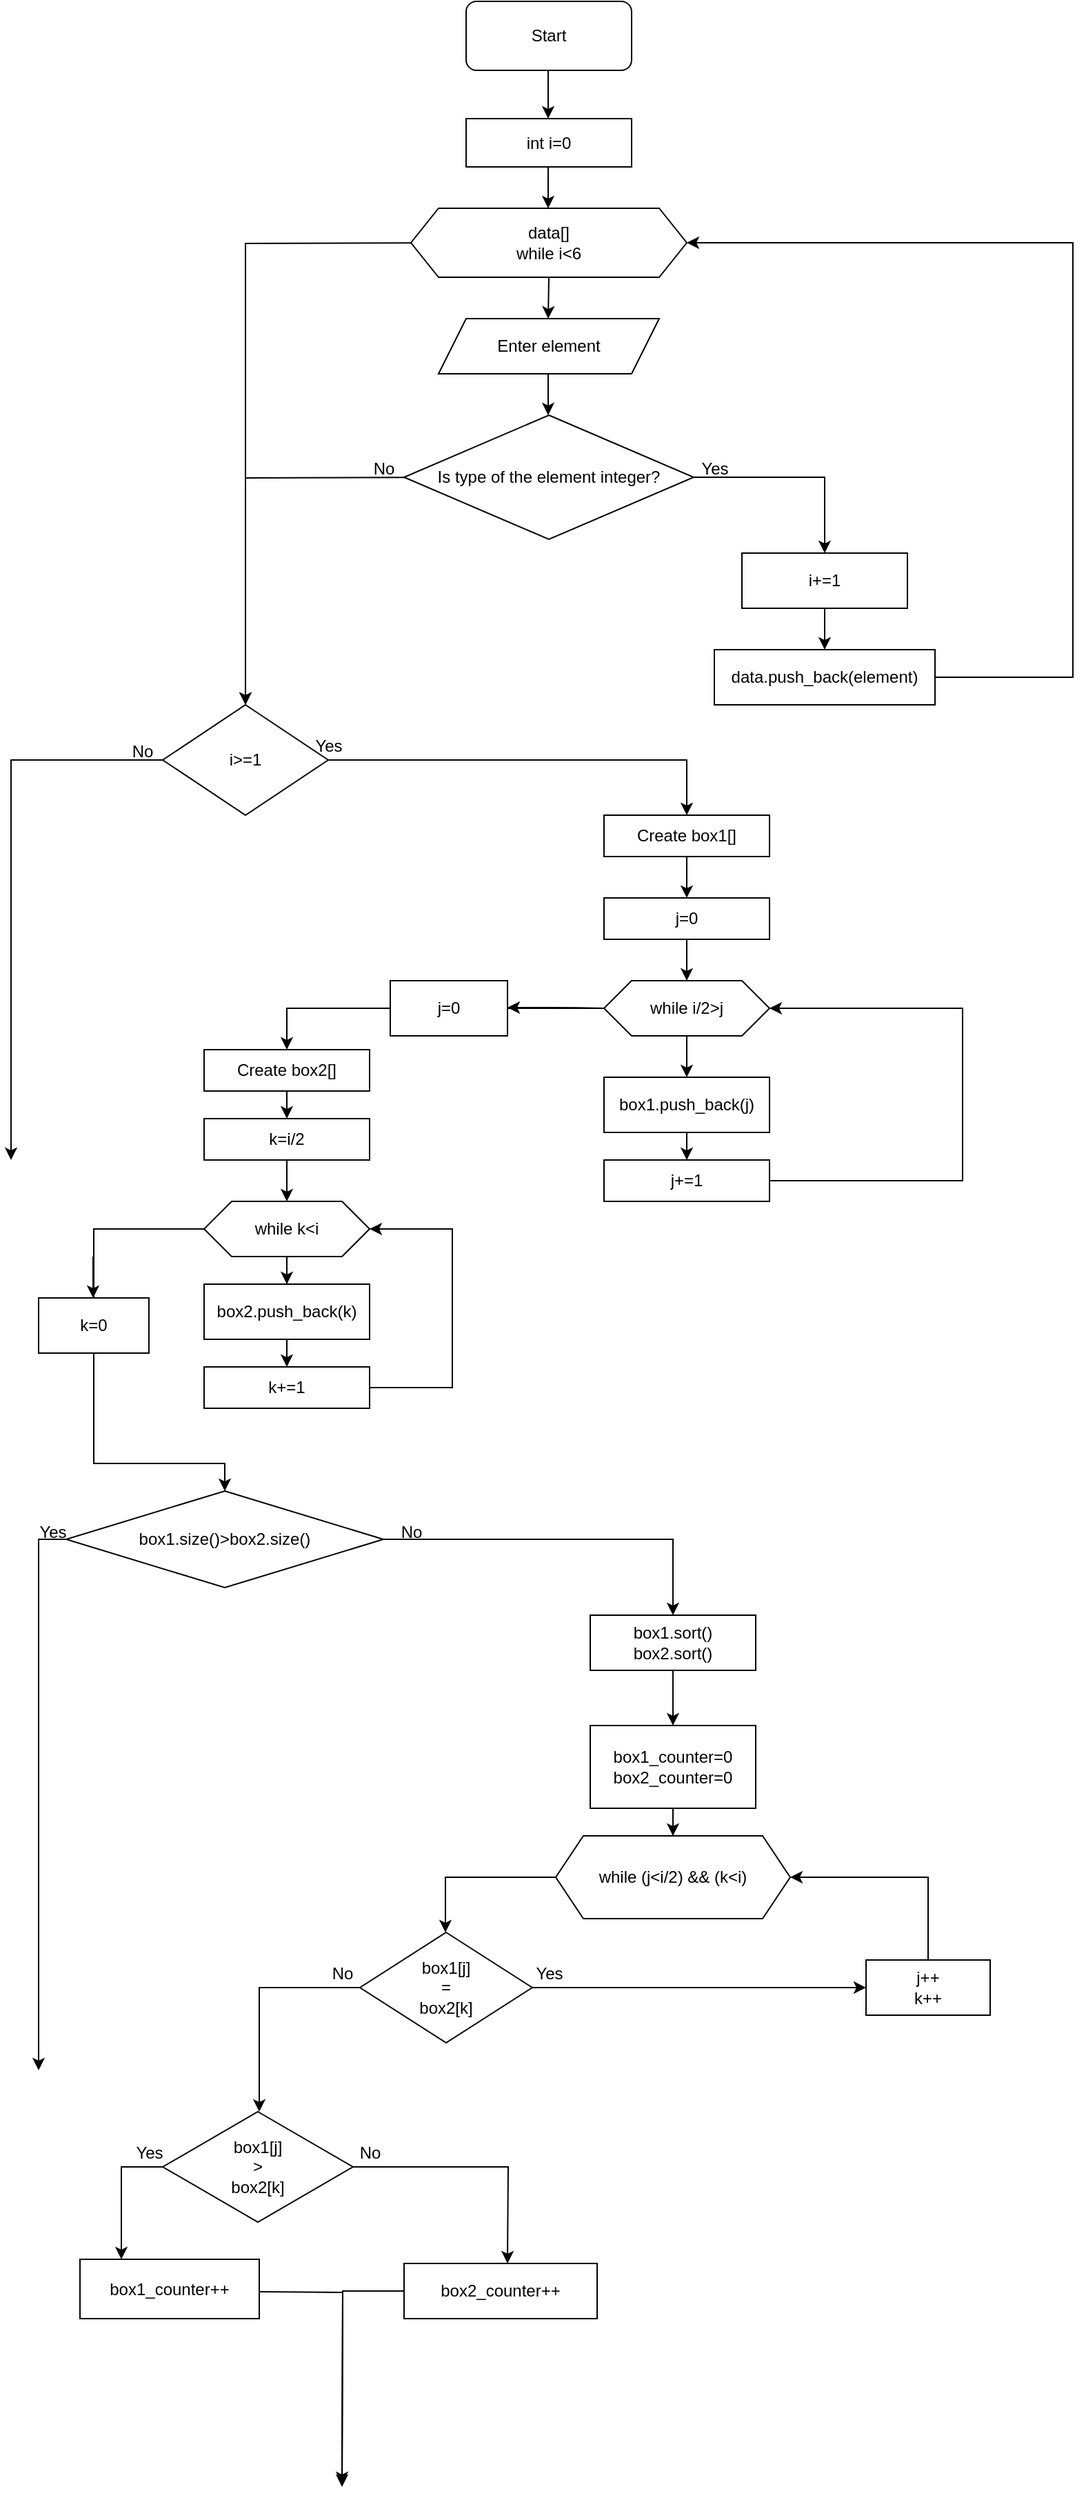 <mxfile version="13.9.2" type="github">
  <diagram id="Z-b5cAyWAyKYfnYbo3Bn" name="Page-1">
    <mxGraphModel dx="1355" dy="764" grid="1" gridSize="10" guides="1" tooltips="1" connect="1" arrows="1" fold="1" page="1" pageScale="1" pageWidth="827" pageHeight="1169" math="0" shadow="0">
      <root>
        <mxCell id="0" />
        <mxCell id="1" parent="0" />
        <mxCell id="ooC6lOKoOg2Yj1UFIcr8-2" value="Start" style="rounded=1;whiteSpace=wrap;html=1;strokeColor=#000000;" parent="1" vertex="1">
          <mxGeometry x="387" y="50" width="120" height="50" as="geometry" />
        </mxCell>
        <mxCell id="ooC6lOKoOg2Yj1UFIcr8-4" value="" style="endArrow=classic;html=1;" parent="1" edge="1">
          <mxGeometry width="50" height="50" relative="1" as="geometry">
            <mxPoint x="446.5" y="115" as="sourcePoint" />
            <mxPoint x="446.5" y="135" as="targetPoint" />
            <Array as="points">
              <mxPoint x="446.5" y="95" />
            </Array>
          </mxGeometry>
        </mxCell>
        <mxCell id="KGL0aR0b3lEQFyuyE3_W-6" style="edgeStyle=orthogonalEdgeStyle;rounded=0;orthogonalLoop=1;jettySize=auto;html=1;entryX=0.5;entryY=0;entryDx=0;entryDy=0;" parent="1" target="KGL0aR0b3lEQFyuyE3_W-7" edge="1">
          <mxGeometry relative="1" as="geometry">
            <mxPoint x="227" y="450" as="targetPoint" />
            <mxPoint x="387" y="225" as="sourcePoint" />
          </mxGeometry>
        </mxCell>
        <mxCell id="ooC6lOKoOg2Yj1UFIcr8-5" value="&lt;div&gt;&lt;br&gt;&lt;/div&gt;&lt;div&gt;data[]&lt;/div&gt;&lt;div&gt;while i&amp;lt;6&lt;br&gt;&lt;/div&gt;&lt;div&gt;&lt;br&gt;&lt;/div&gt;" style="shape=hexagon;perimeter=hexagonPerimeter2;whiteSpace=wrap;html=1;fixedSize=1;strokeColor=#000000;size=20;align=center;spacing=2;labelPosition=center;verticalLabelPosition=middle;verticalAlign=middle;" parent="1" vertex="1">
          <mxGeometry x="347" y="200" width="200" height="50" as="geometry" />
        </mxCell>
        <mxCell id="ooC6lOKoOg2Yj1UFIcr8-6" value="int i=0" style="rounded=0;whiteSpace=wrap;html=1;strokeColor=#000000;" parent="1" vertex="1">
          <mxGeometry x="387" y="135" width="120" height="35" as="geometry" />
        </mxCell>
        <mxCell id="ooC6lOKoOg2Yj1UFIcr8-10" value="" style="endArrow=classic;html=1;" parent="1" edge="1">
          <mxGeometry width="50" height="50" relative="1" as="geometry">
            <mxPoint x="446.5" y="170" as="sourcePoint" />
            <mxPoint x="446.5" y="200" as="targetPoint" />
            <Array as="points">
              <mxPoint x="446.5" y="200" />
            </Array>
          </mxGeometry>
        </mxCell>
        <mxCell id="ooC6lOKoOg2Yj1UFIcr8-11" value="Enter element" style="shape=parallelogram;perimeter=parallelogramPerimeter;whiteSpace=wrap;html=1;fixedSize=1;strokeColor=#000000;" parent="1" vertex="1">
          <mxGeometry x="367" y="280" width="160" height="40" as="geometry" />
        </mxCell>
        <mxCell id="ooC6lOKoOg2Yj1UFIcr8-13" value="" style="endArrow=classic;html=1;" parent="1" edge="1">
          <mxGeometry width="50" height="50" relative="1" as="geometry">
            <mxPoint x="447" y="250" as="sourcePoint" />
            <mxPoint x="446.5" y="280" as="targetPoint" />
          </mxGeometry>
        </mxCell>
        <mxCell id="KGL0aR0b3lEQFyuyE3_W-3" style="edgeStyle=orthogonalEdgeStyle;rounded=0;orthogonalLoop=1;jettySize=auto;html=1;entryX=0.5;entryY=0;entryDx=0;entryDy=0;" parent="1" target="KGL0aR0b3lEQFyuyE3_W-7" edge="1">
          <mxGeometry relative="1" as="geometry">
            <mxPoint x="227" y="450" as="targetPoint" />
            <mxPoint x="382" y="395" as="sourcePoint" />
          </mxGeometry>
        </mxCell>
        <mxCell id="KGL0aR0b3lEQFyuyE3_W-11" style="edgeStyle=orthogonalEdgeStyle;rounded=0;orthogonalLoop=1;jettySize=auto;html=1;exitX=1;exitY=0.5;exitDx=0;exitDy=0;" parent="1" source="ooC6lOKoOg2Yj1UFIcr8-15" target="KGL0aR0b3lEQFyuyE3_W-12" edge="1">
          <mxGeometry relative="1" as="geometry">
            <mxPoint x="667" y="460" as="targetPoint" />
          </mxGeometry>
        </mxCell>
        <mxCell id="ooC6lOKoOg2Yj1UFIcr8-15" value="Is type of the element integer?" style="rhombus;whiteSpace=wrap;html=1;strokeColor=#000000;" parent="1" vertex="1">
          <mxGeometry x="342" y="350" width="210" height="90" as="geometry" />
        </mxCell>
        <mxCell id="ooC6lOKoOg2Yj1UFIcr8-17" value="" style="endArrow=classic;html=1;" parent="1" edge="1">
          <mxGeometry width="50" height="50" relative="1" as="geometry">
            <mxPoint x="446.5" y="320" as="sourcePoint" />
            <mxPoint x="446.5" y="350" as="targetPoint" />
          </mxGeometry>
        </mxCell>
        <mxCell id="KGL0aR0b3lEQFyuyE3_W-9" style="edgeStyle=orthogonalEdgeStyle;rounded=0;orthogonalLoop=1;jettySize=auto;html=1;" parent="1" source="KGL0aR0b3lEQFyuyE3_W-7" edge="1">
          <mxGeometry relative="1" as="geometry">
            <mxPoint x="57" y="890" as="targetPoint" />
            <Array as="points">
              <mxPoint x="57" y="600" />
              <mxPoint x="57" y="870" />
            </Array>
          </mxGeometry>
        </mxCell>
        <mxCell id="KGL0aR0b3lEQFyuyE3_W-17" style="edgeStyle=orthogonalEdgeStyle;rounded=0;orthogonalLoop=1;jettySize=auto;html=1;" parent="1" source="KGL0aR0b3lEQFyuyE3_W-7" edge="1">
          <mxGeometry relative="1" as="geometry">
            <mxPoint x="547" y="640" as="targetPoint" />
            <Array as="points">
              <mxPoint x="547" y="600" />
            </Array>
          </mxGeometry>
        </mxCell>
        <mxCell id="KGL0aR0b3lEQFyuyE3_W-7" value="i&amp;gt;=1" style="rhombus;whiteSpace=wrap;html=1;align=center;" parent="1" vertex="1">
          <mxGeometry x="167" y="560" width="120" height="80" as="geometry" />
        </mxCell>
        <mxCell id="KGL0aR0b3lEQFyuyE3_W-8" value="No" style="text;html=1;align=center;verticalAlign=middle;resizable=0;points=[];autosize=1;" parent="1" vertex="1">
          <mxGeometry x="312" y="379" width="30" height="20" as="geometry" />
        </mxCell>
        <mxCell id="KGL0aR0b3lEQFyuyE3_W-10" value="No" style="text;html=1;align=center;verticalAlign=middle;resizable=0;points=[];autosize=1;" parent="1" vertex="1">
          <mxGeometry x="137" y="584" width="30" height="20" as="geometry" />
        </mxCell>
        <mxCell id="KGL0aR0b3lEQFyuyE3_W-13" style="edgeStyle=orthogonalEdgeStyle;rounded=0;orthogonalLoop=1;jettySize=auto;html=1;exitX=0.5;exitY=1;exitDx=0;exitDy=0;" parent="1" source="KGL0aR0b3lEQFyuyE3_W-12" edge="1">
          <mxGeometry relative="1" as="geometry">
            <mxPoint x="647" y="520" as="targetPoint" />
          </mxGeometry>
        </mxCell>
        <mxCell id="KGL0aR0b3lEQFyuyE3_W-12" value="i+=1" style="rounded=0;whiteSpace=wrap;html=1;" parent="1" vertex="1">
          <mxGeometry x="587" y="450" width="120" height="40" as="geometry" />
        </mxCell>
        <mxCell id="KGL0aR0b3lEQFyuyE3_W-15" style="edgeStyle=orthogonalEdgeStyle;rounded=0;orthogonalLoop=1;jettySize=auto;html=1;entryX=1;entryY=0.5;entryDx=0;entryDy=0;" parent="1" source="KGL0aR0b3lEQFyuyE3_W-14" target="ooC6lOKoOg2Yj1UFIcr8-5" edge="1">
          <mxGeometry relative="1" as="geometry">
            <mxPoint x="857" y="180" as="targetPoint" />
            <Array as="points">
              <mxPoint x="827" y="540" />
              <mxPoint x="827" y="225" />
            </Array>
          </mxGeometry>
        </mxCell>
        <mxCell id="KGL0aR0b3lEQFyuyE3_W-14" value="data.push_back(element)" style="rounded=0;whiteSpace=wrap;html=1;align=center;" parent="1" vertex="1">
          <mxGeometry x="567" y="520" width="160" height="40" as="geometry" />
        </mxCell>
        <mxCell id="P_6XiOEGU_nMjXpOql53-1" value="Yes" style="text;html=1;align=center;verticalAlign=middle;resizable=0;points=[];autosize=1;" parent="1" vertex="1">
          <mxGeometry x="267" y="580" width="40" height="20" as="geometry" />
        </mxCell>
        <mxCell id="P_6XiOEGU_nMjXpOql53-3" value="Yes" style="text;html=1;align=center;verticalAlign=middle;resizable=0;points=[];autosize=1;" parent="1" vertex="1">
          <mxGeometry x="547" y="379" width="40" height="20" as="geometry" />
        </mxCell>
        <mxCell id="P_6XiOEGU_nMjXpOql53-6" style="edgeStyle=orthogonalEdgeStyle;rounded=0;orthogonalLoop=1;jettySize=auto;html=1;" parent="1" source="P_6XiOEGU_nMjXpOql53-5" edge="1">
          <mxGeometry relative="1" as="geometry">
            <mxPoint x="547" y="700" as="targetPoint" />
          </mxGeometry>
        </mxCell>
        <mxCell id="P_6XiOEGU_nMjXpOql53-5" value="Create box1[]" style="rounded=0;whiteSpace=wrap;html=1;" parent="1" vertex="1">
          <mxGeometry x="487" y="640" width="120" height="30" as="geometry" />
        </mxCell>
        <mxCell id="P_6XiOEGU_nMjXpOql53-8" style="edgeStyle=orthogonalEdgeStyle;rounded=0;orthogonalLoop=1;jettySize=auto;html=1;" parent="1" source="P_6XiOEGU_nMjXpOql53-7" edge="1">
          <mxGeometry relative="1" as="geometry">
            <mxPoint x="547" y="760" as="targetPoint" />
          </mxGeometry>
        </mxCell>
        <mxCell id="P_6XiOEGU_nMjXpOql53-7" value="j=0" style="rounded=0;whiteSpace=wrap;html=1;" parent="1" vertex="1">
          <mxGeometry x="487" y="700" width="120" height="30" as="geometry" />
        </mxCell>
        <mxCell id="P_6XiOEGU_nMjXpOql53-12" style="edgeStyle=orthogonalEdgeStyle;rounded=0;orthogonalLoop=1;jettySize=auto;html=1;exitX=0.5;exitY=1;exitDx=0;exitDy=0;" parent="1" source="P_6XiOEGU_nMjXpOql53-10" edge="1">
          <mxGeometry relative="1" as="geometry">
            <mxPoint x="547" y="830" as="targetPoint" />
          </mxGeometry>
        </mxCell>
        <mxCell id="P_6XiOEGU_nMjXpOql53-17" style="edgeStyle=orthogonalEdgeStyle;rounded=0;orthogonalLoop=1;jettySize=auto;html=1;exitX=0;exitY=0.5;exitDx=0;exitDy=0;" parent="1" source="P_6XiOEGU_nMjXpOql53-10" target="P_6XiOEGU_nMjXpOql53-18" edge="1">
          <mxGeometry relative="1" as="geometry">
            <mxPoint x="257" y="830" as="targetPoint" />
            <mxPoint x="427" y="780" as="sourcePoint" />
          </mxGeometry>
        </mxCell>
        <mxCell id="P_6XiOEGU_nMjXpOql53-10" value="while i/2&amp;gt;j" style="shape=hexagon;perimeter=hexagonPerimeter2;whiteSpace=wrap;html=1;fixedSize=1;" parent="1" vertex="1">
          <mxGeometry x="487" y="760" width="120" height="40" as="geometry" />
        </mxCell>
        <mxCell id="P_6XiOEGU_nMjXpOql53-14" style="edgeStyle=orthogonalEdgeStyle;rounded=0;orthogonalLoop=1;jettySize=auto;html=1;" parent="1" source="P_6XiOEGU_nMjXpOql53-13" target="P_6XiOEGU_nMjXpOql53-15" edge="1">
          <mxGeometry relative="1" as="geometry">
            <mxPoint x="547" y="900" as="targetPoint" />
          </mxGeometry>
        </mxCell>
        <mxCell id="P_6XiOEGU_nMjXpOql53-13" value="box1.push_back(j)" style="rounded=0;whiteSpace=wrap;html=1;" parent="1" vertex="1">
          <mxGeometry x="487" y="830" width="120" height="40" as="geometry" />
        </mxCell>
        <mxCell id="P_6XiOEGU_nMjXpOql53-16" style="edgeStyle=orthogonalEdgeStyle;rounded=0;orthogonalLoop=1;jettySize=auto;html=1;entryX=1;entryY=0.5;entryDx=0;entryDy=0;" parent="1" source="P_6XiOEGU_nMjXpOql53-15" target="P_6XiOEGU_nMjXpOql53-10" edge="1">
          <mxGeometry relative="1" as="geometry">
            <Array as="points">
              <mxPoint x="747" y="905" />
              <mxPoint x="747" y="780" />
            </Array>
          </mxGeometry>
        </mxCell>
        <mxCell id="P_6XiOEGU_nMjXpOql53-15" value="j+=1" style="rounded=0;whiteSpace=wrap;html=1;" parent="1" vertex="1">
          <mxGeometry x="487" y="890" width="120" height="30" as="geometry" />
        </mxCell>
        <mxCell id="P_6XiOEGU_nMjXpOql53-19" style="edgeStyle=orthogonalEdgeStyle;rounded=0;orthogonalLoop=1;jettySize=auto;html=1;" parent="1" source="P_6XiOEGU_nMjXpOql53-18" edge="1">
          <mxGeometry relative="1" as="geometry">
            <mxPoint x="257" y="860" as="targetPoint" />
          </mxGeometry>
        </mxCell>
        <mxCell id="P_6XiOEGU_nMjXpOql53-18" value="Create box2[]" style="rounded=0;whiteSpace=wrap;html=1;" parent="1" vertex="1">
          <mxGeometry x="197" y="810" width="120" height="30" as="geometry" />
        </mxCell>
        <mxCell id="P_6XiOEGU_nMjXpOql53-21" style="edgeStyle=orthogonalEdgeStyle;rounded=0;orthogonalLoop=1;jettySize=auto;html=1;" parent="1" source="P_6XiOEGU_nMjXpOql53-20" edge="1">
          <mxGeometry relative="1" as="geometry">
            <mxPoint x="257" y="920" as="targetPoint" />
          </mxGeometry>
        </mxCell>
        <mxCell id="P_6XiOEGU_nMjXpOql53-20" value="k=i/2" style="rounded=0;whiteSpace=wrap;html=1;" parent="1" vertex="1">
          <mxGeometry x="197" y="860" width="120" height="30" as="geometry" />
        </mxCell>
        <mxCell id="P_6XiOEGU_nMjXpOql53-29" style="edgeStyle=orthogonalEdgeStyle;rounded=0;orthogonalLoop=1;jettySize=auto;html=1;entryX=0.5;entryY=0;entryDx=0;entryDy=0;" parent="1" source="P_6XiOEGU_nMjXpOql53-23" target="P_6XiOEGU_nMjXpOql53-26" edge="1">
          <mxGeometry relative="1" as="geometry" />
        </mxCell>
        <mxCell id="P_6XiOEGU_nMjXpOql53-33" style="edgeStyle=orthogonalEdgeStyle;rounded=0;orthogonalLoop=1;jettySize=auto;html=1;entryX=0.5;entryY=0;entryDx=0;entryDy=0;" parent="1" source="P_6XiOEGU_nMjXpOql53-23" target="P_6XiOEGU_nMjXpOql53-35" edge="1">
          <mxGeometry relative="1" as="geometry">
            <mxPoint x="157" y="1110" as="targetPoint" />
            <Array as="points">
              <mxPoint x="117" y="940" />
              <mxPoint x="117" y="1110" />
              <mxPoint x="212" y="1110" />
            </Array>
          </mxGeometry>
        </mxCell>
        <mxCell id="P_6XiOEGU_nMjXpOql53-23" value="while k&amp;lt;i" style="shape=hexagon;perimeter=hexagonPerimeter2;whiteSpace=wrap;html=1;fixedSize=1;" parent="1" vertex="1">
          <mxGeometry x="197" y="920" width="120" height="40" as="geometry" />
        </mxCell>
        <mxCell id="P_6XiOEGU_nMjXpOql53-30" style="edgeStyle=orthogonalEdgeStyle;rounded=0;orthogonalLoop=1;jettySize=auto;html=1;exitX=0.5;exitY=1;exitDx=0;exitDy=0;" parent="1" source="P_6XiOEGU_nMjXpOql53-26" edge="1">
          <mxGeometry relative="1" as="geometry">
            <mxPoint x="257" y="1040" as="targetPoint" />
          </mxGeometry>
        </mxCell>
        <mxCell id="P_6XiOEGU_nMjXpOql53-26" value="box2.push_back(k)" style="rounded=0;whiteSpace=wrap;html=1;" parent="1" vertex="1">
          <mxGeometry x="197" y="980" width="120" height="40" as="geometry" />
        </mxCell>
        <mxCell id="P_6XiOEGU_nMjXpOql53-32" style="edgeStyle=orthogonalEdgeStyle;rounded=0;orthogonalLoop=1;jettySize=auto;html=1;entryX=1;entryY=0.5;entryDx=0;entryDy=0;" parent="1" source="P_6XiOEGU_nMjXpOql53-31" target="P_6XiOEGU_nMjXpOql53-23" edge="1">
          <mxGeometry relative="1" as="geometry">
            <Array as="points">
              <mxPoint x="377" y="1055" />
              <mxPoint x="377" y="940" />
            </Array>
          </mxGeometry>
        </mxCell>
        <mxCell id="P_6XiOEGU_nMjXpOql53-31" value="k+=1" style="rounded=0;whiteSpace=wrap;html=1;" parent="1" vertex="1">
          <mxGeometry x="197" y="1040" width="120" height="30" as="geometry" />
        </mxCell>
        <mxCell id="P_6XiOEGU_nMjXpOql53-37" style="edgeStyle=orthogonalEdgeStyle;rounded=0;orthogonalLoop=1;jettySize=auto;html=1;exitX=0;exitY=0.5;exitDx=0;exitDy=0;" parent="1" source="P_6XiOEGU_nMjXpOql53-35" edge="1">
          <mxGeometry relative="1" as="geometry">
            <mxPoint x="77" y="1550" as="targetPoint" />
            <Array as="points">
              <mxPoint x="77" y="1170" />
              <mxPoint x="77" y="1530" />
            </Array>
          </mxGeometry>
        </mxCell>
        <mxCell id="P_6XiOEGU_nMjXpOql53-38" style="edgeStyle=orthogonalEdgeStyle;rounded=0;orthogonalLoop=1;jettySize=auto;html=1;exitX=1;exitY=0.5;exitDx=0;exitDy=0;" parent="1" source="P_6XiOEGU_nMjXpOql53-35" edge="1">
          <mxGeometry relative="1" as="geometry">
            <mxPoint x="537" y="1220" as="targetPoint" />
            <Array as="points">
              <mxPoint x="537" y="1165" />
              <mxPoint x="537" y="1200" />
            </Array>
          </mxGeometry>
        </mxCell>
        <mxCell id="P_6XiOEGU_nMjXpOql53-35" value="box1.size()&amp;gt;box2.size()" style="rhombus;whiteSpace=wrap;html=1;" parent="1" vertex="1">
          <mxGeometry x="97" y="1130" width="230" height="70" as="geometry" />
        </mxCell>
        <mxCell id="P_6XiOEGU_nMjXpOql53-40" style="edgeStyle=orthogonalEdgeStyle;rounded=0;orthogonalLoop=1;jettySize=auto;html=1;exitX=0.5;exitY=1;exitDx=0;exitDy=0;entryX=0.5;entryY=0;entryDx=0;entryDy=0;" parent="1" source="P_6XiOEGU_nMjXpOql53-39" edge="1" target="s2mBqUQljC03Y1ilV7Dx-6">
          <mxGeometry relative="1" as="geometry">
            <mxPoint x="537" y="1290" as="targetPoint" />
          </mxGeometry>
        </mxCell>
        <mxCell id="P_6XiOEGU_nMjXpOql53-39" value="&lt;div&gt;box1.sort()&lt;/div&gt;&lt;div&gt;box2.sort()&lt;br&gt;&lt;/div&gt;" style="rounded=0;whiteSpace=wrap;html=1;" parent="1" vertex="1">
          <mxGeometry x="477" y="1220" width="120" height="40" as="geometry" />
        </mxCell>
        <mxCell id="P_6XiOEGU_nMjXpOql53-41" value="No" style="text;html=1;align=center;verticalAlign=middle;resizable=0;points=[];autosize=1;" parent="1" vertex="1">
          <mxGeometry x="332" y="1150" width="30" height="20" as="geometry" />
        </mxCell>
        <mxCell id="P_6XiOEGU_nMjXpOql53-42" value="Yes" style="text;html=1;align=center;verticalAlign=middle;resizable=0;points=[];autosize=1;" parent="1" vertex="1">
          <mxGeometry x="67" y="1150" width="40" height="20" as="geometry" />
        </mxCell>
        <mxCell id="P_6XiOEGU_nMjXpOql53-44" style="edgeStyle=orthogonalEdgeStyle;rounded=0;orthogonalLoop=1;jettySize=auto;html=1;exitX=0;exitY=0.5;exitDx=0;exitDy=0;" parent="1" source="P_6XiOEGU_nMjXpOql53-43" edge="1">
          <mxGeometry relative="1" as="geometry">
            <mxPoint x="372" y="1450" as="targetPoint" />
            <Array as="points">
              <mxPoint x="372" y="1410" />
            </Array>
          </mxGeometry>
        </mxCell>
        <mxCell id="P_6XiOEGU_nMjXpOql53-43" value="while (j&amp;lt;i/2) &amp;amp;&amp;amp; (k&amp;lt;i)" style="shape=hexagon;perimeter=hexagonPerimeter2;whiteSpace=wrap;html=1;fixedSize=1;" parent="1" vertex="1">
          <mxGeometry x="452" y="1380" width="170" height="60" as="geometry" />
        </mxCell>
        <mxCell id="s2mBqUQljC03Y1ilV7Dx-2" value="j=0" style="rounded=0;whiteSpace=wrap;html=1;" vertex="1" parent="1">
          <mxGeometry x="332" y="760" width="85" height="40" as="geometry" />
        </mxCell>
        <mxCell id="s2mBqUQljC03Y1ilV7Dx-3" value="" style="endArrow=classic;html=1;exitX=0;exitY=0.5;exitDx=0;exitDy=0;" edge="1" parent="1" source="P_6XiOEGU_nMjXpOql53-10">
          <mxGeometry width="50" height="50" relative="1" as="geometry">
            <mxPoint x="476" y="779.5" as="sourcePoint" />
            <mxPoint x="417" y="779.5" as="targetPoint" />
            <Array as="points">
              <mxPoint x="457" y="779.5" />
            </Array>
          </mxGeometry>
        </mxCell>
        <mxCell id="s2mBqUQljC03Y1ilV7Dx-4" value="k=0" style="rounded=0;whiteSpace=wrap;html=1;" vertex="1" parent="1">
          <mxGeometry x="77" y="990" width="80" height="40" as="geometry" />
        </mxCell>
        <mxCell id="s2mBqUQljC03Y1ilV7Dx-5" value="" style="endArrow=classic;html=1;" edge="1" parent="1">
          <mxGeometry width="50" height="50" relative="1" as="geometry">
            <mxPoint x="116.5" y="960" as="sourcePoint" />
            <mxPoint x="116.5" y="990" as="targetPoint" />
            <Array as="points">
              <mxPoint x="116.5" y="980" />
            </Array>
          </mxGeometry>
        </mxCell>
        <mxCell id="s2mBqUQljC03Y1ilV7Dx-9" style="edgeStyle=orthogonalEdgeStyle;rounded=0;orthogonalLoop=1;jettySize=auto;html=1;entryX=0.5;entryY=0;entryDx=0;entryDy=0;" edge="1" parent="1" source="s2mBqUQljC03Y1ilV7Dx-6" target="P_6XiOEGU_nMjXpOql53-43">
          <mxGeometry relative="1" as="geometry" />
        </mxCell>
        <mxCell id="s2mBqUQljC03Y1ilV7Dx-6" value="&lt;div&gt;box1_counter=0&lt;/div&gt;&lt;div&gt;box2_counter=0&lt;br&gt;&lt;/div&gt;" style="rounded=0;whiteSpace=wrap;html=1;" vertex="1" parent="1">
          <mxGeometry x="477" y="1300" width="120" height="60" as="geometry" />
        </mxCell>
        <mxCell id="s2mBqUQljC03Y1ilV7Dx-11" style="edgeStyle=orthogonalEdgeStyle;rounded=0;orthogonalLoop=1;jettySize=auto;html=1;" edge="1" parent="1" source="s2mBqUQljC03Y1ilV7Dx-10">
          <mxGeometry relative="1" as="geometry">
            <mxPoint x="677" y="1490" as="targetPoint" />
          </mxGeometry>
        </mxCell>
        <mxCell id="s2mBqUQljC03Y1ilV7Dx-12" style="edgeStyle=orthogonalEdgeStyle;rounded=0;orthogonalLoop=1;jettySize=auto;html=1;exitX=0;exitY=0.5;exitDx=0;exitDy=0;" edge="1" parent="1" source="s2mBqUQljC03Y1ilV7Dx-10">
          <mxGeometry relative="1" as="geometry">
            <mxPoint x="237" y="1580" as="targetPoint" />
            <Array as="points">
              <mxPoint x="237" y="1490" />
            </Array>
          </mxGeometry>
        </mxCell>
        <mxCell id="s2mBqUQljC03Y1ilV7Dx-10" value="&lt;div&gt;box1[j]&lt;/div&gt;&lt;div&gt;=&lt;/div&gt;&lt;div&gt;box2[k]&lt;br&gt;&lt;/div&gt;" style="rhombus;whiteSpace=wrap;html=1;" vertex="1" parent="1">
          <mxGeometry x="310" y="1450" width="125" height="80" as="geometry" />
        </mxCell>
        <mxCell id="s2mBqUQljC03Y1ilV7Dx-15" style="edgeStyle=orthogonalEdgeStyle;rounded=0;orthogonalLoop=1;jettySize=auto;html=1;exitX=0.5;exitY=0;exitDx=0;exitDy=0;entryX=1;entryY=0.5;entryDx=0;entryDy=0;" edge="1" parent="1" source="s2mBqUQljC03Y1ilV7Dx-14" target="P_6XiOEGU_nMjXpOql53-43">
          <mxGeometry relative="1" as="geometry" />
        </mxCell>
        <mxCell id="s2mBqUQljC03Y1ilV7Dx-14" value="&lt;div&gt;j++&lt;/div&gt;&lt;div&gt;k++&lt;br&gt;&lt;/div&gt;" style="rounded=0;whiteSpace=wrap;html=1;" vertex="1" parent="1">
          <mxGeometry x="677" y="1470" width="90" height="40" as="geometry" />
        </mxCell>
        <mxCell id="s2mBqUQljC03Y1ilV7Dx-16" value="Yes" style="text;html=1;align=center;verticalAlign=middle;resizable=0;points=[];autosize=1;" vertex="1" parent="1">
          <mxGeometry x="427" y="1470" width="40" height="20" as="geometry" />
        </mxCell>
        <mxCell id="s2mBqUQljC03Y1ilV7Dx-17" value="No" style="text;html=1;align=center;verticalAlign=middle;resizable=0;points=[];autosize=1;" vertex="1" parent="1">
          <mxGeometry x="282" y="1470" width="30" height="20" as="geometry" />
        </mxCell>
        <mxCell id="s2mBqUQljC03Y1ilV7Dx-19" style="edgeStyle=orthogonalEdgeStyle;rounded=0;orthogonalLoop=1;jettySize=auto;html=1;" edge="1" parent="1" source="s2mBqUQljC03Y1ilV7Dx-18">
          <mxGeometry relative="1" as="geometry">
            <mxPoint x="417" y="1690" as="targetPoint" />
          </mxGeometry>
        </mxCell>
        <mxCell id="s2mBqUQljC03Y1ilV7Dx-18" value="&lt;div&gt;box1[j]&lt;/div&gt;&lt;div&gt;&amp;gt;&lt;/div&gt;&lt;div&gt;box2[k]&lt;br&gt;&lt;/div&gt;" style="rhombus;whiteSpace=wrap;html=1;" vertex="1" parent="1">
          <mxGeometry x="167" y="1580" width="138" height="80" as="geometry" />
        </mxCell>
        <mxCell id="s2mBqUQljC03Y1ilV7Dx-22" value="No" style="text;html=1;align=center;verticalAlign=middle;resizable=0;points=[];autosize=1;" vertex="1" parent="1">
          <mxGeometry x="302" y="1600" width="30" height="20" as="geometry" />
        </mxCell>
        <mxCell id="s2mBqUQljC03Y1ilV7Dx-23" value="Yes" style="text;html=1;align=center;verticalAlign=middle;resizable=0;points=[];autosize=1;" vertex="1" parent="1">
          <mxGeometry x="137" y="1600" width="40" height="20" as="geometry" />
        </mxCell>
        <mxCell id="s2mBqUQljC03Y1ilV7Dx-28" style="edgeStyle=orthogonalEdgeStyle;rounded=0;orthogonalLoop=1;jettySize=auto;html=1;endSize=6;" edge="1" parent="1" source="s2mBqUQljC03Y1ilV7Dx-24">
          <mxGeometry relative="1" as="geometry">
            <mxPoint x="297" y="1850" as="targetPoint" />
          </mxGeometry>
        </mxCell>
        <mxCell id="s2mBqUQljC03Y1ilV7Dx-24" value="box2_counter++" style="rounded=0;whiteSpace=wrap;html=1;" vertex="1" parent="1">
          <mxGeometry x="342" y="1690" width="140" height="40" as="geometry" />
        </mxCell>
        <mxCell id="s2mBqUQljC03Y1ilV7Dx-27" style="edgeStyle=orthogonalEdgeStyle;rounded=0;orthogonalLoop=1;jettySize=auto;html=1;endSize=6;" edge="1" parent="1">
          <mxGeometry relative="1" as="geometry">
            <mxPoint x="297" y="1852" as="targetPoint" />
            <mxPoint x="237" y="1710.5" as="sourcePoint" />
          </mxGeometry>
        </mxCell>
        <mxCell id="s2mBqUQljC03Y1ilV7Dx-25" value="box1_counter++" style="rounded=0;whiteSpace=wrap;html=1;" vertex="1" parent="1">
          <mxGeometry x="107" y="1687" width="130" height="43" as="geometry" />
        </mxCell>
        <mxCell id="s2mBqUQljC03Y1ilV7Dx-26" style="edgeStyle=orthogonalEdgeStyle;rounded=0;orthogonalLoop=1;jettySize=auto;html=1;endSize=6;" edge="1" parent="1" source="s2mBqUQljC03Y1ilV7Dx-18" target="s2mBqUQljC03Y1ilV7Dx-25">
          <mxGeometry relative="1" as="geometry">
            <mxPoint x="137" y="1740" as="targetPoint" />
            <mxPoint x="167" y="1620" as="sourcePoint" />
            <Array as="points">
              <mxPoint x="137" y="1620" />
            </Array>
          </mxGeometry>
        </mxCell>
      </root>
    </mxGraphModel>
  </diagram>
</mxfile>
